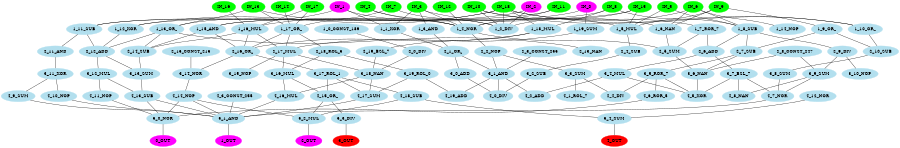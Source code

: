 digraph EACircuit {
rankdir=BT;
edge [dir=none];
size="6,6";
ordering=out;
node [color=magenta, style=filled];
"IN_0";
"IN_1";
"IN_2";
node [color=green, style=filled];
"IN_3";
"IN_4";
"IN_5";
"IN_6";
"IN_7";
"IN_8";
"IN_9";
"IN_10";
"IN_11";
"IN_12";
"IN_13";
"IN_14";
"IN_15";
"IN_16";
"IN_17";
"IN_18";
node [color=lightblue2, style=filled];
{ rank=same; "1_0_CONST_189"; "1_1_XOR"; "1_2_DIV"; "1_3_AND"; "1_4_NOR"; "1_5_MUL"; "1_6_NAN"; "1_7_ROR_7"; "1_8_SUB"; "1_9_OR_"; "1_10_OR_"; "1_11_SUB"; "1_12_XOR"; "1_13_OR_"; "1_14_NOP"; "1_15_AND"; "1_16_MUL"; "1_17_OR_"; "1_18_MUL"; "1_19_SUM"; }
"1_1_XOR" -> "IN_1";
"1_1_XOR" -> "IN_3";
"1_2_DIV" -> "IN_15";
"1_2_DIV" -> "IN_18";
"1_2_DIV" -> "IN_2";
"1_2_DIV" -> "IN_4";
"1_2_DIV" -> "IN_7";
"1_2_DIV" -> "IN_10";
"1_3_AND" -> "IN_3";
"1_4_NOR" -> "IN_1";
"1_4_NOR" -> "IN_3";
"1_4_NOR" -> "IN_4";
"1_4_NOR" -> "IN_6";
"1_4_NOR" -> "IN_11";
"1_4_NOR" -> "IN_12";
"1_4_NOR" -> "IN_13";
"1_5_MUL" -> "IN_15";
"1_5_MUL" -> "IN_5";
"1_5_MUL" -> "IN_9";
"1_5_MUL" -> "IN_10";
"1_6_NAN" -> "IN_3";
"1_6_NAN" -> "IN_6";
"1_6_NAN" -> "IN_9";
"1_7_ROR_7" -> "IN_18";
"1_8_SUB" -> "IN_5";
"1_8_SUB" -> "IN_6";
"1_8_SUB" -> "IN_8";
"1_9_OR_" -> "IN_9";
"1_10_OR_" -> "IN_10";
"1_10_OR_" -> "IN_18";
"1_11_SUB" -> "IN_2";
"1_11_SUB" -> "IN_11";
"1_12_XOR" -> "IN_18";
"1_12_XOR" -> "IN_0";
"1_13_OR_" -> "IN_13";
"1_13_OR_" -> "IN_1";
"1_14_NOP" -> "IN_6";
"1_15_AND" -> "IN_8";
"1_15_AND" -> "IN_15";
"1_16_MUL" -> "IN_16";
"1_16_MUL" -> "IN_17";
"1_16_MUL" -> "IN_18";
"1_17_OR_" -> "IN_13";
"1_17_OR_" -> "IN_14";
"1_17_OR_" -> "IN_17";
"1_17_OR_" -> "IN_7";
"1_18_MUL" -> "IN_18";
"1_18_MUL" -> "IN_8";
"1_19_SUM" -> "IN_0";
node [color=lightblue2, style=filled];
{ rank=same; "2_0_DIV"; "2_1_OR_"; "2_2_NOP"; "2_3_CONST_255"; "2_4_SUB"; "2_5_SUM"; "2_6_ADD"; "2_7_SUB"; "2_8_CONST_247"; "2_9_DIV"; "2_10_SUB"; "2_11_AND"; "2_12_ADD"; "2_13_NAN"; "2_14_SUB"; "2_15_CONST_215"; "2_16_OR_"; "2_17_MUL"; "2_18_ROL_5"; "2_19_BSL_7"; }
"2_0_DIV" -> "1_0_CONST_189";
"2_1_OR_" -> "1_1_XOR";
"2_1_OR_" -> "1_3_AND";
"2_2_NOP" -> "1_4_NOR";
"2_4_SUB" -> "1_5_MUL";
"2_5_SUM" -> "1_4_NOR";
"2_5_SUM" -> "1_6_NAN";
"2_5_SUM" -> "1_7_ROR_7";
"2_6_ADD" -> "1_7_ROR_7";
"2_6_ADD" -> "1_8_SUB";
"2_7_SUB" -> "1_8_SUB";
"2_7_SUB" -> "1_9_OR_";
"2_9_DIV" -> "1_8_SUB";
"2_10_SUB" -> "1_9_OR_";
"2_10_SUB" -> "1_10_OR_";
"2_11_AND" -> "1_11_SUB";
"2_12_ADD" -> "1_11_SUB";
"2_12_ADD" -> "1_12_XOR";
"2_12_ADD" -> "1_13_OR_";
"2_13_NAN" -> "1_13_OR_";
"2_14_SUB" -> "1_13_OR_";
"2_14_SUB" -> "1_15_AND";
"2_14_SUB" -> "1_16_MUL";
"2_16_OR_" -> "1_15_AND";
"2_16_OR_" -> "1_16_MUL";
"2_16_OR_" -> "1_17_OR_";
"2_16_OR_" -> "1_18_MUL";
"2_17_MUL" -> "1_16_MUL";
"2_17_MUL" -> "1_17_OR_";
"2_17_MUL" -> "1_19_SUM";
"2_18_ROL_5" -> "1_17_OR_";
"2_19_BSL_7" -> "1_18_MUL";
node [color=lightblue2, style=filled];
{ rank=same; "3_0_ADD"; "3_1_AND"; "3_2_SUB"; "3_3_SUM"; "3_4_MUL"; "3_5_ROR_7"; "3_6_NAN"; "3_7_BSL_7"; "3_8_SUM"; "3_9_SUM"; "3_10_NOP"; "3_11_XOR"; "3_12_MUL"; "3_13_SUM"; "3_14_NOR"; "3_15_NOP"; "3_16_MUL"; "3_17_ROL_1"; "3_18_NAN"; "3_19_ROL_0"; }
"3_0_ADD" -> "2_1_OR_";
"3_1_AND" -> "2_1_OR_";
"3_1_AND" -> "2_2_NOP";
"3_1_AND" -> "2_3_CONST_255";
"3_2_SUB" -> "2_4_SUB";
"3_3_SUM" -> "2_2_NOP";
"3_4_MUL" -> "2_6_ADD";
"3_5_ROR_7" -> "2_7_SUB";
"3_6_NAN" -> "2_5_SUM";
"3_6_NAN" -> "2_7_SUB";
"3_6_NAN" -> "2_8_CONST_247";
"3_7_BSL_7" -> "2_6_ADD";
"3_8_SUM" -> "2_10_SUB";
"3_9_SUM" -> "2_8_CONST_247";
"3_9_SUM" -> "2_9_DIV";
"3_10_NOP" -> "2_9_DIV";
"3_11_XOR" -> "2_11_AND";
"3_12_MUL" -> "2_12_ADD";
"3_13_SUM" -> "2_12_ADD";
"3_13_SUM" -> "2_14_SUB";
"3_14_NOR" -> "2_15_CONST_215";
"3_14_NOR" -> "2_16_OR_";
"3_15_NOP" -> "2_17_MUL";
"3_16_MUL" -> "2_17_MUL";
"3_16_MUL" -> "2_18_ROL_5";
"3_17_ROL_1" -> "2_16_OR_";
"3_18_NAN" -> "2_17_MUL";
"3_18_NAN" -> "2_19_BSL_7";
"3_18_NAN" -> "2_0_DIV";
"3_19_ROL_0" -> "2_18_ROL_5";
node [color=lightblue2, style=filled];
{ rank=same; "4_0_DIV"; "4_1_ROL_7"; "4_2_ADD"; "4_3_CONST_255"; "4_4_DIV"; "4_5_XOR"; "4_6_ROR_5"; "4_7_NOR"; "4_8_NAN"; "4_9_SUM"; "4_10_NOP"; "4_11_NOP"; "4_12_NOR"; "4_13_SUB"; "4_14_NOP"; "4_15_OR_"; "4_16_MUL"; "4_17_SUM"; "4_18_SUB"; "4_19_ADD"; }
"4_0_DIV" -> "3_0_ADD";
"4_0_DIV" -> "3_1_AND";
"4_0_DIV" -> "3_2_SUB";
"4_1_ROL_7" -> "3_3_SUM";
"4_2_ADD" -> "3_1_AND";
"4_2_ADD" -> "3_4_MUL";
"4_4_DIV" -> "3_3_SUM";
"4_4_DIV" -> "3_5_ROR_7";
"4_5_XOR" -> "3_4_MUL";
"4_5_XOR" -> "3_5_ROR_7";
"4_5_XOR" -> "3_6_NAN";
"4_5_XOR" -> "3_7_BSL_7";
"4_6_ROR_5" -> "3_5_ROR_7";
"4_7_NOR" -> "3_7_BSL_7";
"4_7_NOR" -> "3_8_SUM";
"4_7_NOR" -> "3_9_SUM";
"4_8_NAN" -> "3_7_BSL_7";
"4_8_NAN" -> "3_9_SUM";
"4_9_SUM" -> "3_11_XOR";
"4_10_NOP" -> "3_11_XOR";
"4_11_NOP" -> "3_12_MUL";
"4_13_SUB" -> "3_12_MUL";
"4_13_SUB" -> "3_13_SUM";
"4_14_NOP" -> "3_14_NOR";
"4_15_OR_" -> "3_16_MUL";
"4_15_OR_" -> "3_17_ROL_1";
"4_16_MUL" -> "3_16_MUL";
"4_16_MUL" -> "3_18_NAN";
"4_17_SUM" -> "3_17_ROL_1";
"4_17_SUM" -> "3_18_NAN";
"4_17_SUM" -> "3_19_ROL_0";
"4_18_SUB" -> "3_17_ROL_1";
"4_19_ADD" -> "3_19_ROL_0";
"4_19_ADD" -> "3_1_AND";
node [color=lightblue2, style=filled];
{ rank=same; "5_0_NOR"; "5_1_AND"; "5_2_MUL"; "5_3_DIV"; "5_4_SUM"; }
"5_0_NOR" -> "4_11_NOP";
"5_0_NOR" -> "4_13_SUB";
"5_0_NOR" -> "4_14_NOP";
"5_0_NOR" -> "4_6_ROR_5";
"5_1_AND" -> "4_13_SUB";
"5_1_AND" -> "4_14_NOP";
"5_1_AND" -> "4_16_MUL";
"5_1_AND" -> "4_17_SUM";
"5_1_AND" -> "4_3_CONST_255";
"5_1_AND" -> "4_7_NOR";
"5_1_AND" -> "4_9_SUM";
"5_1_AND" -> "4_10_NOP";
"5_2_MUL" -> "4_14_NOP";
"5_2_MUL" -> "4_15_OR_";
"5_2_MUL" -> "4_18_SUB";
"5_3_DIV" -> "4_15_OR_";
"5_4_SUM" -> "4_18_SUB";
"5_4_SUM" -> "4_12_NOR";
node [color=magenta];
"0_OUT" -> "5_0_NOR";
"1_OUT" -> "5_1_AND";
"2_OUT" -> "5_2_MUL";
node [color=red];
"3_OUT" -> "5_3_DIV";
"4_OUT" -> "5_4_SUM";
}